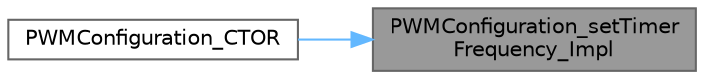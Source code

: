 digraph "PWMConfiguration_setTimerFrequency_Impl"
{
 // LATEX_PDF_SIZE
  bgcolor="transparent";
  edge [fontname=Helvetica,fontsize=10,labelfontname=Helvetica,labelfontsize=10];
  node [fontname=Helvetica,fontsize=10,shape=box,height=0.2,width=0.4];
  rankdir="RL";
  Node1 [id="Node000001",label="PWMConfiguration_setTimer\lFrequency_Impl",height=0.2,width=0.4,color="gray40", fillcolor="grey60", style="filled", fontcolor="black",tooltip="Sets the timer frequency."];
  Node1 -> Node2 [id="edge1_Node000001_Node000002",dir="back",color="steelblue1",style="solid",tooltip=" "];
  Node2 [id="Node000002",label="PWMConfiguration_CTOR",height=0.2,width=0.4,color="grey40", fillcolor="white", style="filled",URL="$_p_w_m_configuration_8c.html#ae61f5368e0be50b50ea9f0de4afb451a",tooltip="Constructor for PWM configuration. Initializes the PWM configuration instance and sets up all relevan..."];
}
